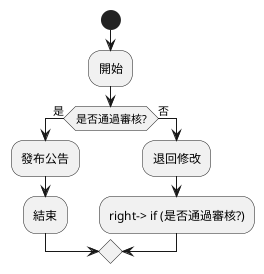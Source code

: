@startuml
start
:開始;
if (是否通過審核?) then (是)
  :發布公告;
  :結束;
else (否)
  :退回修改;
  -right-> if (是否通過審核?)
endif
@enduml
